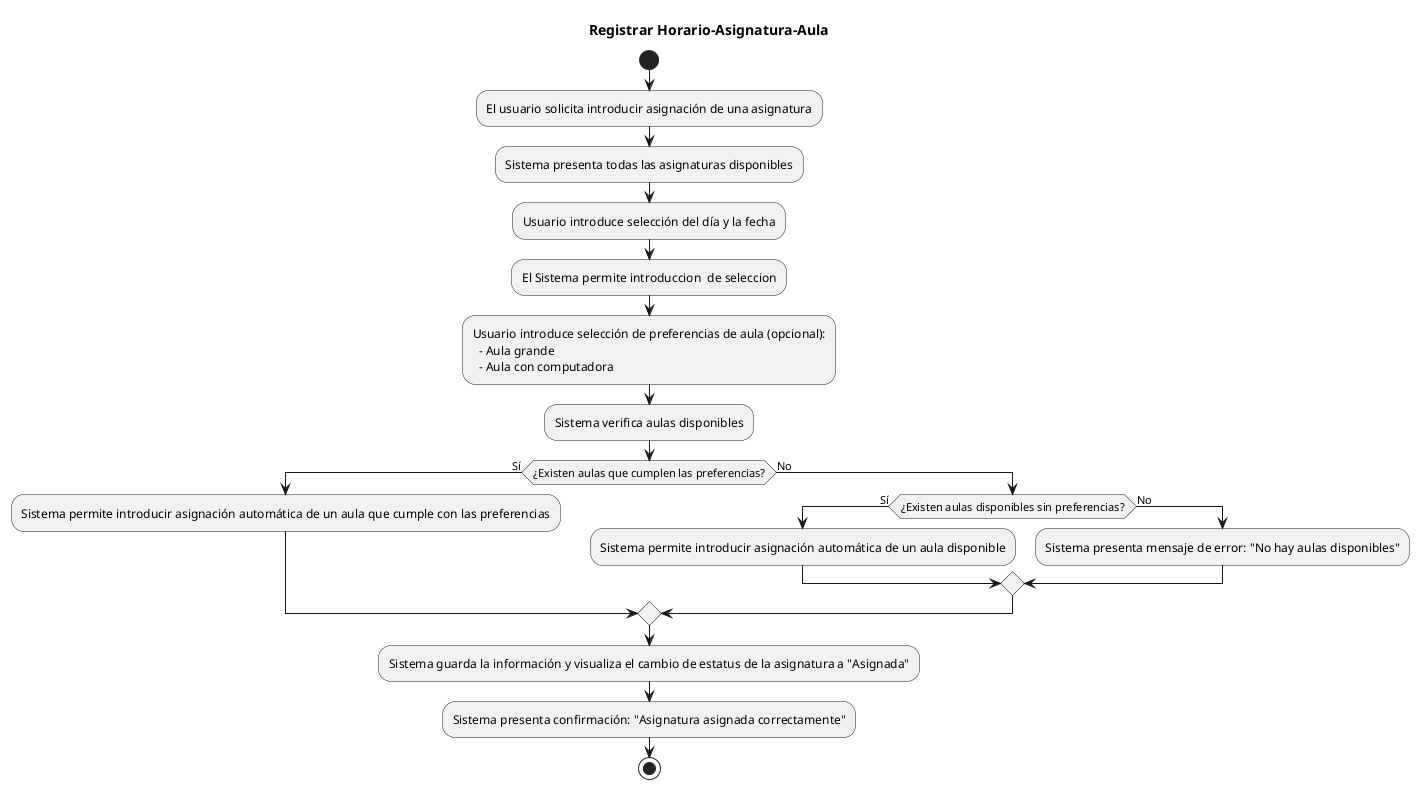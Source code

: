 @startuml

title Registrar Horario-Asignatura-Aula

start
:El usuario solicita introducir asignación de una asignatura;
:Sistema presenta todas las asignaturas disponibles;
:Usuario introduce selección del día y la fecha;
:El Sistema permite introduccion  de seleccion;
:Usuario introduce selección de preferencias de aula (opcional): 
  - Aula grande 
  - Aula con computadora;
:Sistema verifica aulas disponibles;
if (¿Existen aulas que cumplen las preferencias?) then (Sí)
  :Sistema permite introducir asignación automática de un aula que cumple con las preferencias;
else (No)
  if (¿Existen aulas disponibles sin preferencias?) then (Sí)
    :Sistema permite introducir asignación automática de un aula disponible;
  else (No)
    :Sistema presenta mensaje de error: "No hay aulas disponibles";
  endif
endif
:Sistema guarda la información y visualiza el cambio de estatus de la asignatura a "Asignada";
:Sistema presenta confirmación: "Asignatura asignada correctamente";
stop
@enduml